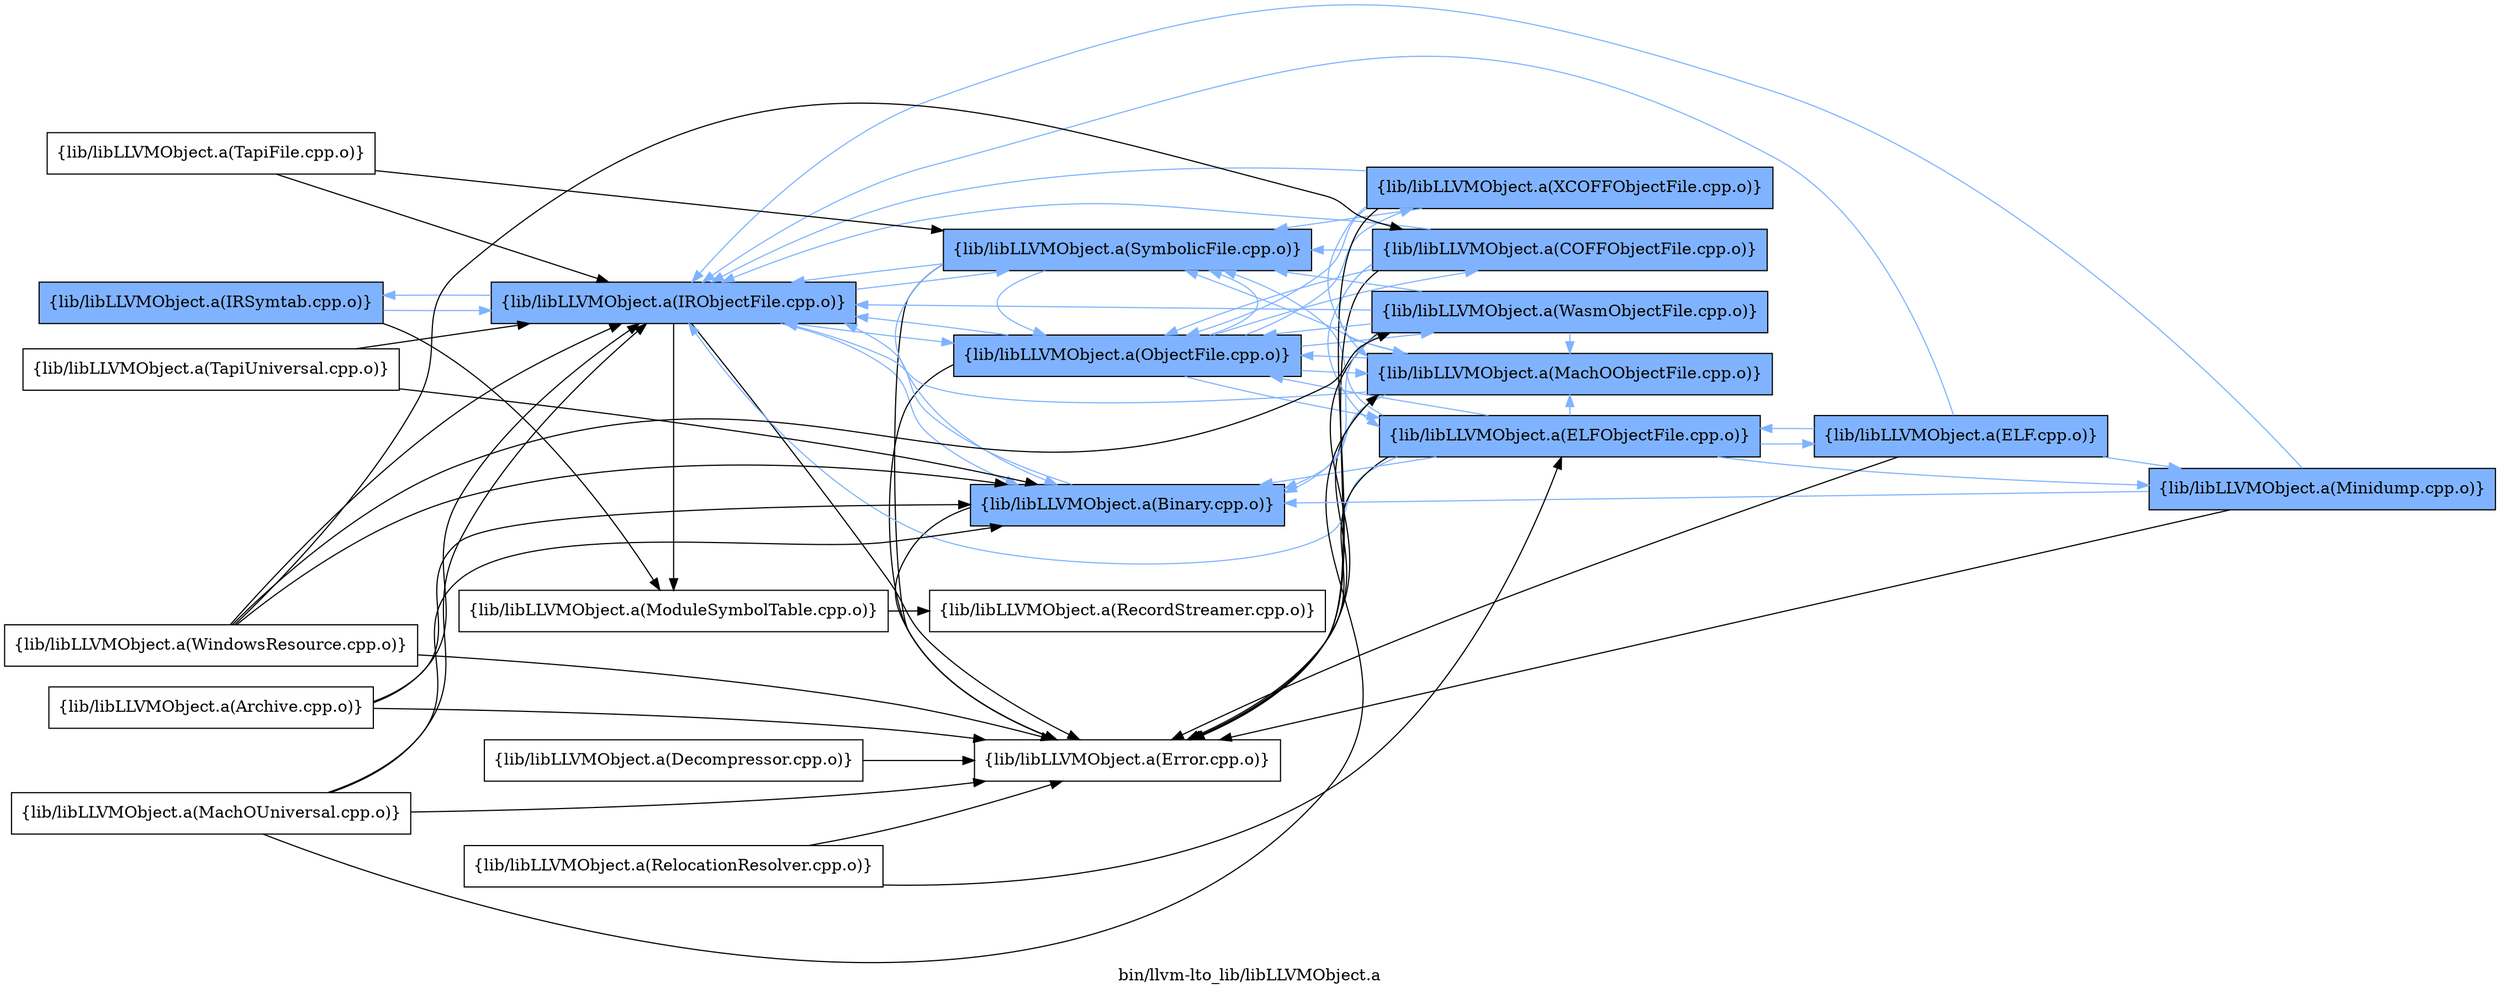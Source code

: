 digraph "bin/llvm-lto_lib/libLLVMObject.a" {
	label="bin/llvm-lto_lib/libLLVMObject.a";
	rankdir=LR;
	{ rank=same; Node0x557d850ba318;  }
	{ rank=same; Node0x557d850b0868; Node0x557d850b1d58;  }
	{ rank=same; Node0x557d850b2f28; Node0x557d850b1038; Node0x557d850b3608; Node0x557d850b0c28; Node0x557d850b0048;  }
	{ rank=same; Node0x557d850afc38; Node0x557d850b1768; Node0x557d850b2708; Node0x557d850bc4d8; Node0x557d850bb6c8;  }
	{ rank=same; Node0x557d850ba318;  }
	{ rank=same; Node0x557d850b0868; Node0x557d850b1d58;  }
	{ rank=same; Node0x557d850b2f28; Node0x557d850b1038; Node0x557d850b3608; Node0x557d850b0c28; Node0x557d850b0048;  }
	{ rank=same; Node0x557d850afc38; Node0x557d850b1768; Node0x557d850b2708; Node0x557d850bc4d8; Node0x557d850bb6c8;  }

	Node0x557d850ba318 [shape=record,shape=box,group=1,style=filled,fillcolor="0.600000 0.5 1",label="{lib/libLLVMObject.a(IRSymtab.cpp.o)}"];
	Node0x557d850ba318 -> Node0x557d850b0868;
	Node0x557d850ba318 -> Node0x557d850b1d58[color="0.600000 0.5 1"];
	Node0x557d850b0868 [shape=record,shape=box,group=0,label="{lib/libLLVMObject.a(ModuleSymbolTable.cpp.o)}"];
	Node0x557d850b0868 -> Node0x557d850b2f28;
	Node0x557d850b1d58 [shape=record,shape=box,group=1,style=filled,fillcolor="0.600000 0.5 1",label="{lib/libLLVMObject.a(IRObjectFile.cpp.o)}"];
	Node0x557d850b1d58 -> Node0x557d850ba318[color="0.600000 0.5 1"];
	Node0x557d850b1d58 -> Node0x557d850b0868;
	Node0x557d850b1d58 -> Node0x557d850b1038[color="0.600000 0.5 1"];
	Node0x557d850b1d58 -> Node0x557d850b3608[color="0.600000 0.5 1"];
	Node0x557d850b1d58 -> Node0x557d850b0c28;
	Node0x557d850b1d58 -> Node0x557d850b0048[color="0.600000 0.5 1"];
	Node0x557d850b0c28 [shape=record,shape=box,group=0,label="{lib/libLLVMObject.a(Error.cpp.o)}"];
	Node0x557d850b1038 [shape=record,shape=box,group=1,style=filled,fillcolor="0.600000 0.5 1",label="{lib/libLLVMObject.a(ObjectFile.cpp.o)}"];
	Node0x557d850b1038 -> Node0x557d850afc38[color="0.600000 0.5 1"];
	Node0x557d850b1038 -> Node0x557d850b1768[color="0.600000 0.5 1"];
	Node0x557d850b1038 -> Node0x557d850b2708[color="0.600000 0.5 1"];
	Node0x557d850b1038 -> Node0x557d850b3608[color="0.600000 0.5 1"];
	Node0x557d850b1038 -> Node0x557d850b0c28;
	Node0x557d850b1038 -> Node0x557d850b1d58[color="0.600000 0.5 1"];
	Node0x557d850b1038 -> Node0x557d850bc4d8[color="0.600000 0.5 1"];
	Node0x557d850b1038 -> Node0x557d850bb6c8[color="0.600000 0.5 1"];
	Node0x557d850b3608 [shape=record,shape=box,group=1,style=filled,fillcolor="0.600000 0.5 1",label="{lib/libLLVMObject.a(SymbolicFile.cpp.o)}"];
	Node0x557d850b3608 -> Node0x557d850b1038[color="0.600000 0.5 1"];
	Node0x557d850b3608 -> Node0x557d850b0c28;
	Node0x557d850b3608 -> Node0x557d850b1d58[color="0.600000 0.5 1"];
	Node0x557d850b3608 -> Node0x557d850b0048[color="0.600000 0.5 1"];
	Node0x557d850b0048 [shape=record,shape=box,group=1,style=filled,fillcolor="0.600000 0.5 1",label="{lib/libLLVMObject.a(Binary.cpp.o)}"];
	Node0x557d850b0048 -> Node0x557d850b0c28;
	Node0x557d850b0048 -> Node0x557d850b1d58[color="0.600000 0.5 1"];
	Node0x557d850af968 [shape=record,shape=box,group=0,label="{lib/libLLVMObject.a(Archive.cpp.o)}"];
	Node0x557d850af968 -> Node0x557d850b0c28;
	Node0x557d850af968 -> Node0x557d850b1d58;
	Node0x557d850af968 -> Node0x557d850b0048;
	Node0x557d850b9b98 [shape=record,shape=box,group=0,label="{lib/libLLVMObject.a(MachOUniversal.cpp.o)}"];
	Node0x557d850b9b98 -> Node0x557d850afc38;
	Node0x557d850b9b98 -> Node0x557d850b0c28;
	Node0x557d850b9b98 -> Node0x557d850b1d58;
	Node0x557d850b9b98 -> Node0x557d850b0048;
	Node0x557d850afc38 [shape=record,shape=box,group=1,style=filled,fillcolor="0.600000 0.5 1",label="{lib/libLLVMObject.a(MachOObjectFile.cpp.o)}"];
	Node0x557d850afc38 -> Node0x557d850b1038[color="0.600000 0.5 1"];
	Node0x557d850afc38 -> Node0x557d850b3608[color="0.600000 0.5 1"];
	Node0x557d850afc38 -> Node0x557d850b0c28;
	Node0x557d850afc38 -> Node0x557d850b1d58[color="0.600000 0.5 1"];
	Node0x557d850afc38 -> Node0x557d850b0048[color="0.600000 0.5 1"];
	Node0x557d850b0228 [shape=record,shape=box,group=1,style=filled,fillcolor="0.600000 0.5 1",label="{lib/libLLVMObject.a(Minidump.cpp.o)}"];
	Node0x557d850b0228 -> Node0x557d850b0c28;
	Node0x557d850b0228 -> Node0x557d850b1d58[color="0.600000 0.5 1"];
	Node0x557d850b0228 -> Node0x557d850b0048[color="0.600000 0.5 1"];
	Node0x557d850b2f28 [shape=record,shape=box,group=0,label="{lib/libLLVMObject.a(RecordStreamer.cpp.o)}"];
	Node0x557d850b1768 [shape=record,shape=box,group=1,style=filled,fillcolor="0.600000 0.5 1",label="{lib/libLLVMObject.a(ELFObjectFile.cpp.o)}"];
	Node0x557d850b1768 -> Node0x557d850afc38[color="0.600000 0.5 1"];
	Node0x557d850b1768 -> Node0x557d850b0228[color="0.600000 0.5 1"];
	Node0x557d850b1768 -> Node0x557d850b1038[color="0.600000 0.5 1"];
	Node0x557d850b1768 -> Node0x557d850b1f88[color="0.600000 0.5 1"];
	Node0x557d850b1768 -> Node0x557d850b3608[color="0.600000 0.5 1"];
	Node0x557d850b1768 -> Node0x557d850b0c28;
	Node0x557d850b1768 -> Node0x557d850b1d58[color="0.600000 0.5 1"];
	Node0x557d850b1768 -> Node0x557d850b0048[color="0.600000 0.5 1"];
	Node0x557d850b2708 [shape=record,shape=box,group=1,style=filled,fillcolor="0.600000 0.5 1",label="{lib/libLLVMObject.a(COFFObjectFile.cpp.o)}"];
	Node0x557d850b2708 -> Node0x557d850afc38[color="0.600000 0.5 1"];
	Node0x557d850b2708 -> Node0x557d850b1038[color="0.600000 0.5 1"];
	Node0x557d850b2708 -> Node0x557d850b1768[color="0.600000 0.5 1"];
	Node0x557d850b2708 -> Node0x557d850b3608[color="0.600000 0.5 1"];
	Node0x557d850b2708 -> Node0x557d850b0c28;
	Node0x557d850b2708 -> Node0x557d850b1d58[color="0.600000 0.5 1"];
	Node0x557d850bc4d8 [shape=record,shape=box,group=1,style=filled,fillcolor="0.600000 0.5 1",label="{lib/libLLVMObject.a(WasmObjectFile.cpp.o)}"];
	Node0x557d850bc4d8 -> Node0x557d850afc38[color="0.600000 0.5 1"];
	Node0x557d850bc4d8 -> Node0x557d850b1038[color="0.600000 0.5 1"];
	Node0x557d850bc4d8 -> Node0x557d850b3608[color="0.600000 0.5 1"];
	Node0x557d850bc4d8 -> Node0x557d850b0c28;
	Node0x557d850bc4d8 -> Node0x557d850b1d58[color="0.600000 0.5 1"];
	Node0x557d850bc4d8 -> Node0x557d850b0048[color="0.600000 0.5 1"];
	Node0x557d850bb6c8 [shape=record,shape=box,group=1,style=filled,fillcolor="0.600000 0.5 1",label="{lib/libLLVMObject.a(XCOFFObjectFile.cpp.o)}"];
	Node0x557d850bb6c8 -> Node0x557d850afc38[color="0.600000 0.5 1"];
	Node0x557d850bb6c8 -> Node0x557d850b1038[color="0.600000 0.5 1"];
	Node0x557d850bb6c8 -> Node0x557d850b3608[color="0.600000 0.5 1"];
	Node0x557d850bb6c8 -> Node0x557d850b0c28;
	Node0x557d850bb6c8 -> Node0x557d850b1d58[color="0.600000 0.5 1"];
	Node0x557d850b1f88 [shape=record,shape=box,group=1,style=filled,fillcolor="0.600000 0.5 1",label="{lib/libLLVMObject.a(ELF.cpp.o)}"];
	Node0x557d850b1f88 -> Node0x557d850b0228[color="0.600000 0.5 1"];
	Node0x557d850b1f88 -> Node0x557d850b1768[color="0.600000 0.5 1"];
	Node0x557d850b1f88 -> Node0x557d850b0c28;
	Node0x557d850b1f88 -> Node0x557d850b1d58[color="0.600000 0.5 1"];
	Node0x557d850bd518 [shape=record,shape=box,group=0,label="{lib/libLLVMObject.a(TapiUniversal.cpp.o)}"];
	Node0x557d850bd518 -> Node0x557d850b1d58;
	Node0x557d850bd518 -> Node0x557d850b0048;
	Node0x557d850bd1a8 [shape=record,shape=box,group=0,label="{lib/libLLVMObject.a(TapiFile.cpp.o)}"];
	Node0x557d850bd1a8 -> Node0x557d850b3608;
	Node0x557d850bd1a8 -> Node0x557d850b1d58;
	Node0x557d850bc2a8 [shape=record,shape=box,group=0,label="{lib/libLLVMObject.a(WindowsResource.cpp.o)}"];
	Node0x557d850bc2a8 -> Node0x557d850b2708;
	Node0x557d850bc2a8 -> Node0x557d850b0c28;
	Node0x557d850bc2a8 -> Node0x557d850b1d58;
	Node0x557d850bc2a8 -> Node0x557d850b0048;
	Node0x557d850bc2a8 -> Node0x557d850bc4d8;
	Node0x557d850c71a8 [shape=record,shape=box,group=0,label="{lib/libLLVMObject.a(RelocationResolver.cpp.o)}"];
	Node0x557d850c71a8 -> Node0x557d850b1768;
	Node0x557d850c71a8 -> Node0x557d850b0c28;
	Node0x557d850af508 [shape=record,shape=box,group=0,label="{lib/libLLVMObject.a(Decompressor.cpp.o)}"];
	Node0x557d850af508 -> Node0x557d850b0c28;
}

